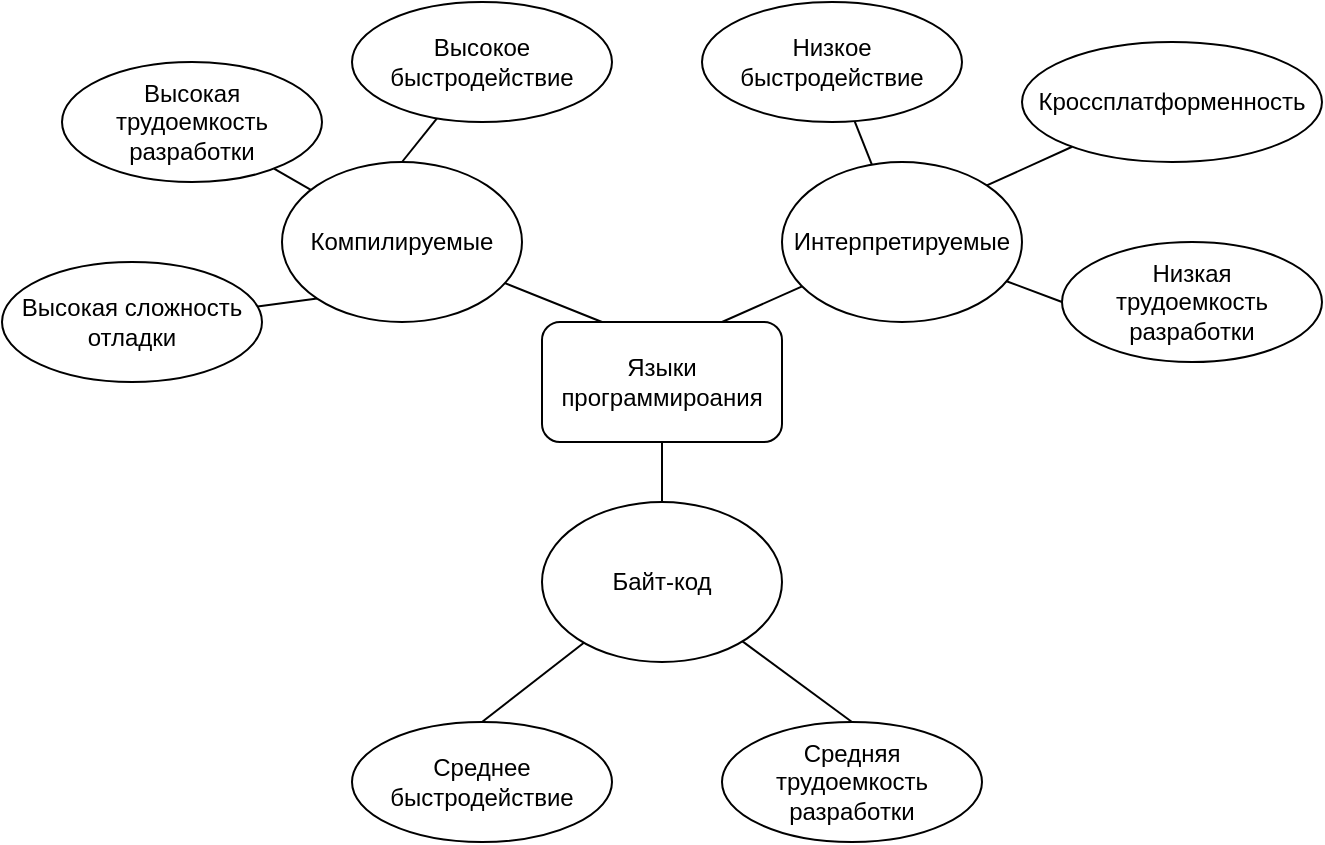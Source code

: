<mxfile version="22.1.2" type="device">
  <diagram name="Page-1" id="iph5bSLJziaSwbv6oD16">
    <mxGraphModel dx="941" dy="652" grid="1" gridSize="10" guides="1" tooltips="1" connect="1" arrows="1" fold="1" page="1" pageScale="1" pageWidth="850" pageHeight="1100" math="0" shadow="0">
      <root>
        <mxCell id="0" />
        <mxCell id="1" parent="0" />
        <mxCell id="EwgFRQu47a3L0lYIetBx-1" value="Языки программироания" style="rounded=1;whiteSpace=wrap;html=1;" vertex="1" parent="1">
          <mxGeometry x="390" y="280" width="120" height="60" as="geometry" />
        </mxCell>
        <mxCell id="EwgFRQu47a3L0lYIetBx-5" style="rounded=0;orthogonalLoop=1;jettySize=auto;html=1;entryX=0.25;entryY=0;entryDx=0;entryDy=0;endArrow=none;endFill=0;" edge="1" parent="1" source="EwgFRQu47a3L0lYIetBx-2" target="EwgFRQu47a3L0lYIetBx-1">
          <mxGeometry relative="1" as="geometry" />
        </mxCell>
        <mxCell id="EwgFRQu47a3L0lYIetBx-2" value="Компилируемые" style="ellipse;whiteSpace=wrap;html=1;" vertex="1" parent="1">
          <mxGeometry x="260" y="200" width="120" height="80" as="geometry" />
        </mxCell>
        <mxCell id="EwgFRQu47a3L0lYIetBx-6" style="rounded=0;orthogonalLoop=1;jettySize=auto;html=1;entryX=0.75;entryY=0;entryDx=0;entryDy=0;endArrow=none;endFill=0;" edge="1" parent="1" source="EwgFRQu47a3L0lYIetBx-3" target="EwgFRQu47a3L0lYIetBx-1">
          <mxGeometry relative="1" as="geometry" />
        </mxCell>
        <mxCell id="EwgFRQu47a3L0lYIetBx-21" style="rounded=0;orthogonalLoop=1;jettySize=auto;html=1;entryX=0;entryY=0.5;entryDx=0;entryDy=0;endArrow=none;endFill=0;" edge="1" parent="1" source="EwgFRQu47a3L0lYIetBx-3" target="EwgFRQu47a3L0lYIetBx-20">
          <mxGeometry relative="1" as="geometry" />
        </mxCell>
        <mxCell id="EwgFRQu47a3L0lYIetBx-3" value="Интерпретируемые" style="ellipse;whiteSpace=wrap;html=1;" vertex="1" parent="1">
          <mxGeometry x="510" y="200" width="120" height="80" as="geometry" />
        </mxCell>
        <mxCell id="EwgFRQu47a3L0lYIetBx-7" style="edgeStyle=orthogonalEdgeStyle;rounded=0;orthogonalLoop=1;jettySize=auto;html=1;entryX=0.5;entryY=1;entryDx=0;entryDy=0;endArrow=none;endFill=0;" edge="1" parent="1" source="EwgFRQu47a3L0lYIetBx-4" target="EwgFRQu47a3L0lYIetBx-1">
          <mxGeometry relative="1" as="geometry" />
        </mxCell>
        <mxCell id="EwgFRQu47a3L0lYIetBx-24" style="rounded=0;orthogonalLoop=1;jettySize=auto;html=1;entryX=0.5;entryY=0;entryDx=0;entryDy=0;endArrow=none;endFill=0;" edge="1" parent="1" source="EwgFRQu47a3L0lYIetBx-4" target="EwgFRQu47a3L0lYIetBx-22">
          <mxGeometry relative="1" as="geometry" />
        </mxCell>
        <mxCell id="EwgFRQu47a3L0lYIetBx-25" style="rounded=0;orthogonalLoop=1;jettySize=auto;html=1;entryX=0.5;entryY=0;entryDx=0;entryDy=0;endArrow=none;endFill=0;" edge="1" parent="1" source="EwgFRQu47a3L0lYIetBx-4" target="EwgFRQu47a3L0lYIetBx-23">
          <mxGeometry relative="1" as="geometry" />
        </mxCell>
        <mxCell id="EwgFRQu47a3L0lYIetBx-4" value="Байт-код" style="ellipse;whiteSpace=wrap;html=1;" vertex="1" parent="1">
          <mxGeometry x="390" y="370" width="120" height="80" as="geometry" />
        </mxCell>
        <mxCell id="EwgFRQu47a3L0lYIetBx-9" style="rounded=0;orthogonalLoop=1;jettySize=auto;html=1;entryX=0.5;entryY=0;entryDx=0;entryDy=0;endArrow=none;endFill=0;" edge="1" parent="1" source="EwgFRQu47a3L0lYIetBx-8" target="EwgFRQu47a3L0lYIetBx-2">
          <mxGeometry relative="1" as="geometry" />
        </mxCell>
        <mxCell id="EwgFRQu47a3L0lYIetBx-8" value="Высокое быстродействие" style="ellipse;whiteSpace=wrap;html=1;" vertex="1" parent="1">
          <mxGeometry x="295" y="120" width="130" height="60" as="geometry" />
        </mxCell>
        <mxCell id="EwgFRQu47a3L0lYIetBx-11" style="rounded=0;orthogonalLoop=1;jettySize=auto;html=1;endArrow=none;endFill=0;" edge="1" parent="1" source="EwgFRQu47a3L0lYIetBx-10" target="EwgFRQu47a3L0lYIetBx-2">
          <mxGeometry relative="1" as="geometry" />
        </mxCell>
        <mxCell id="EwgFRQu47a3L0lYIetBx-10" value="Высокая &lt;br&gt;трудоемкость разработки" style="ellipse;whiteSpace=wrap;html=1;" vertex="1" parent="1">
          <mxGeometry x="150" y="150" width="130" height="60" as="geometry" />
        </mxCell>
        <mxCell id="EwgFRQu47a3L0lYIetBx-13" style="rounded=0;orthogonalLoop=1;jettySize=auto;html=1;entryX=0;entryY=1;entryDx=0;entryDy=0;endArrow=none;endFill=0;" edge="1" parent="1" source="EwgFRQu47a3L0lYIetBx-12" target="EwgFRQu47a3L0lYIetBx-2">
          <mxGeometry relative="1" as="geometry" />
        </mxCell>
        <mxCell id="EwgFRQu47a3L0lYIetBx-12" value="Высокая сложность отладки" style="ellipse;whiteSpace=wrap;html=1;" vertex="1" parent="1">
          <mxGeometry x="120" y="250" width="130" height="60" as="geometry" />
        </mxCell>
        <mxCell id="EwgFRQu47a3L0lYIetBx-16" style="rounded=0;orthogonalLoop=1;jettySize=auto;html=1;endArrow=none;endFill=0;" edge="1" parent="1" source="EwgFRQu47a3L0lYIetBx-15" target="EwgFRQu47a3L0lYIetBx-3">
          <mxGeometry relative="1" as="geometry" />
        </mxCell>
        <mxCell id="EwgFRQu47a3L0lYIetBx-15" value="Низкое быстродействие" style="ellipse;whiteSpace=wrap;html=1;" vertex="1" parent="1">
          <mxGeometry x="470" y="120" width="130" height="60" as="geometry" />
        </mxCell>
        <mxCell id="EwgFRQu47a3L0lYIetBx-18" style="rounded=0;orthogonalLoop=1;jettySize=auto;html=1;entryX=1;entryY=0;entryDx=0;entryDy=0;endArrow=none;endFill=0;" edge="1" parent="1" source="EwgFRQu47a3L0lYIetBx-17" target="EwgFRQu47a3L0lYIetBx-3">
          <mxGeometry relative="1" as="geometry" />
        </mxCell>
        <mxCell id="EwgFRQu47a3L0lYIetBx-17" value="Кроссплатформенность" style="ellipse;whiteSpace=wrap;html=1;" vertex="1" parent="1">
          <mxGeometry x="630" y="140" width="150" height="60" as="geometry" />
        </mxCell>
        <mxCell id="EwgFRQu47a3L0lYIetBx-20" value="Низкая&lt;br&gt;трудоемкость разработки" style="ellipse;whiteSpace=wrap;html=1;" vertex="1" parent="1">
          <mxGeometry x="650" y="240" width="130" height="60" as="geometry" />
        </mxCell>
        <mxCell id="EwgFRQu47a3L0lYIetBx-22" value="Среднее быстродействие" style="ellipse;whiteSpace=wrap;html=1;" vertex="1" parent="1">
          <mxGeometry x="295" y="480" width="130" height="60" as="geometry" />
        </mxCell>
        <mxCell id="EwgFRQu47a3L0lYIetBx-23" value="Средняя&lt;br&gt;трудоемкость разработки" style="ellipse;whiteSpace=wrap;html=1;" vertex="1" parent="1">
          <mxGeometry x="480" y="480" width="130" height="60" as="geometry" />
        </mxCell>
      </root>
    </mxGraphModel>
  </diagram>
</mxfile>
